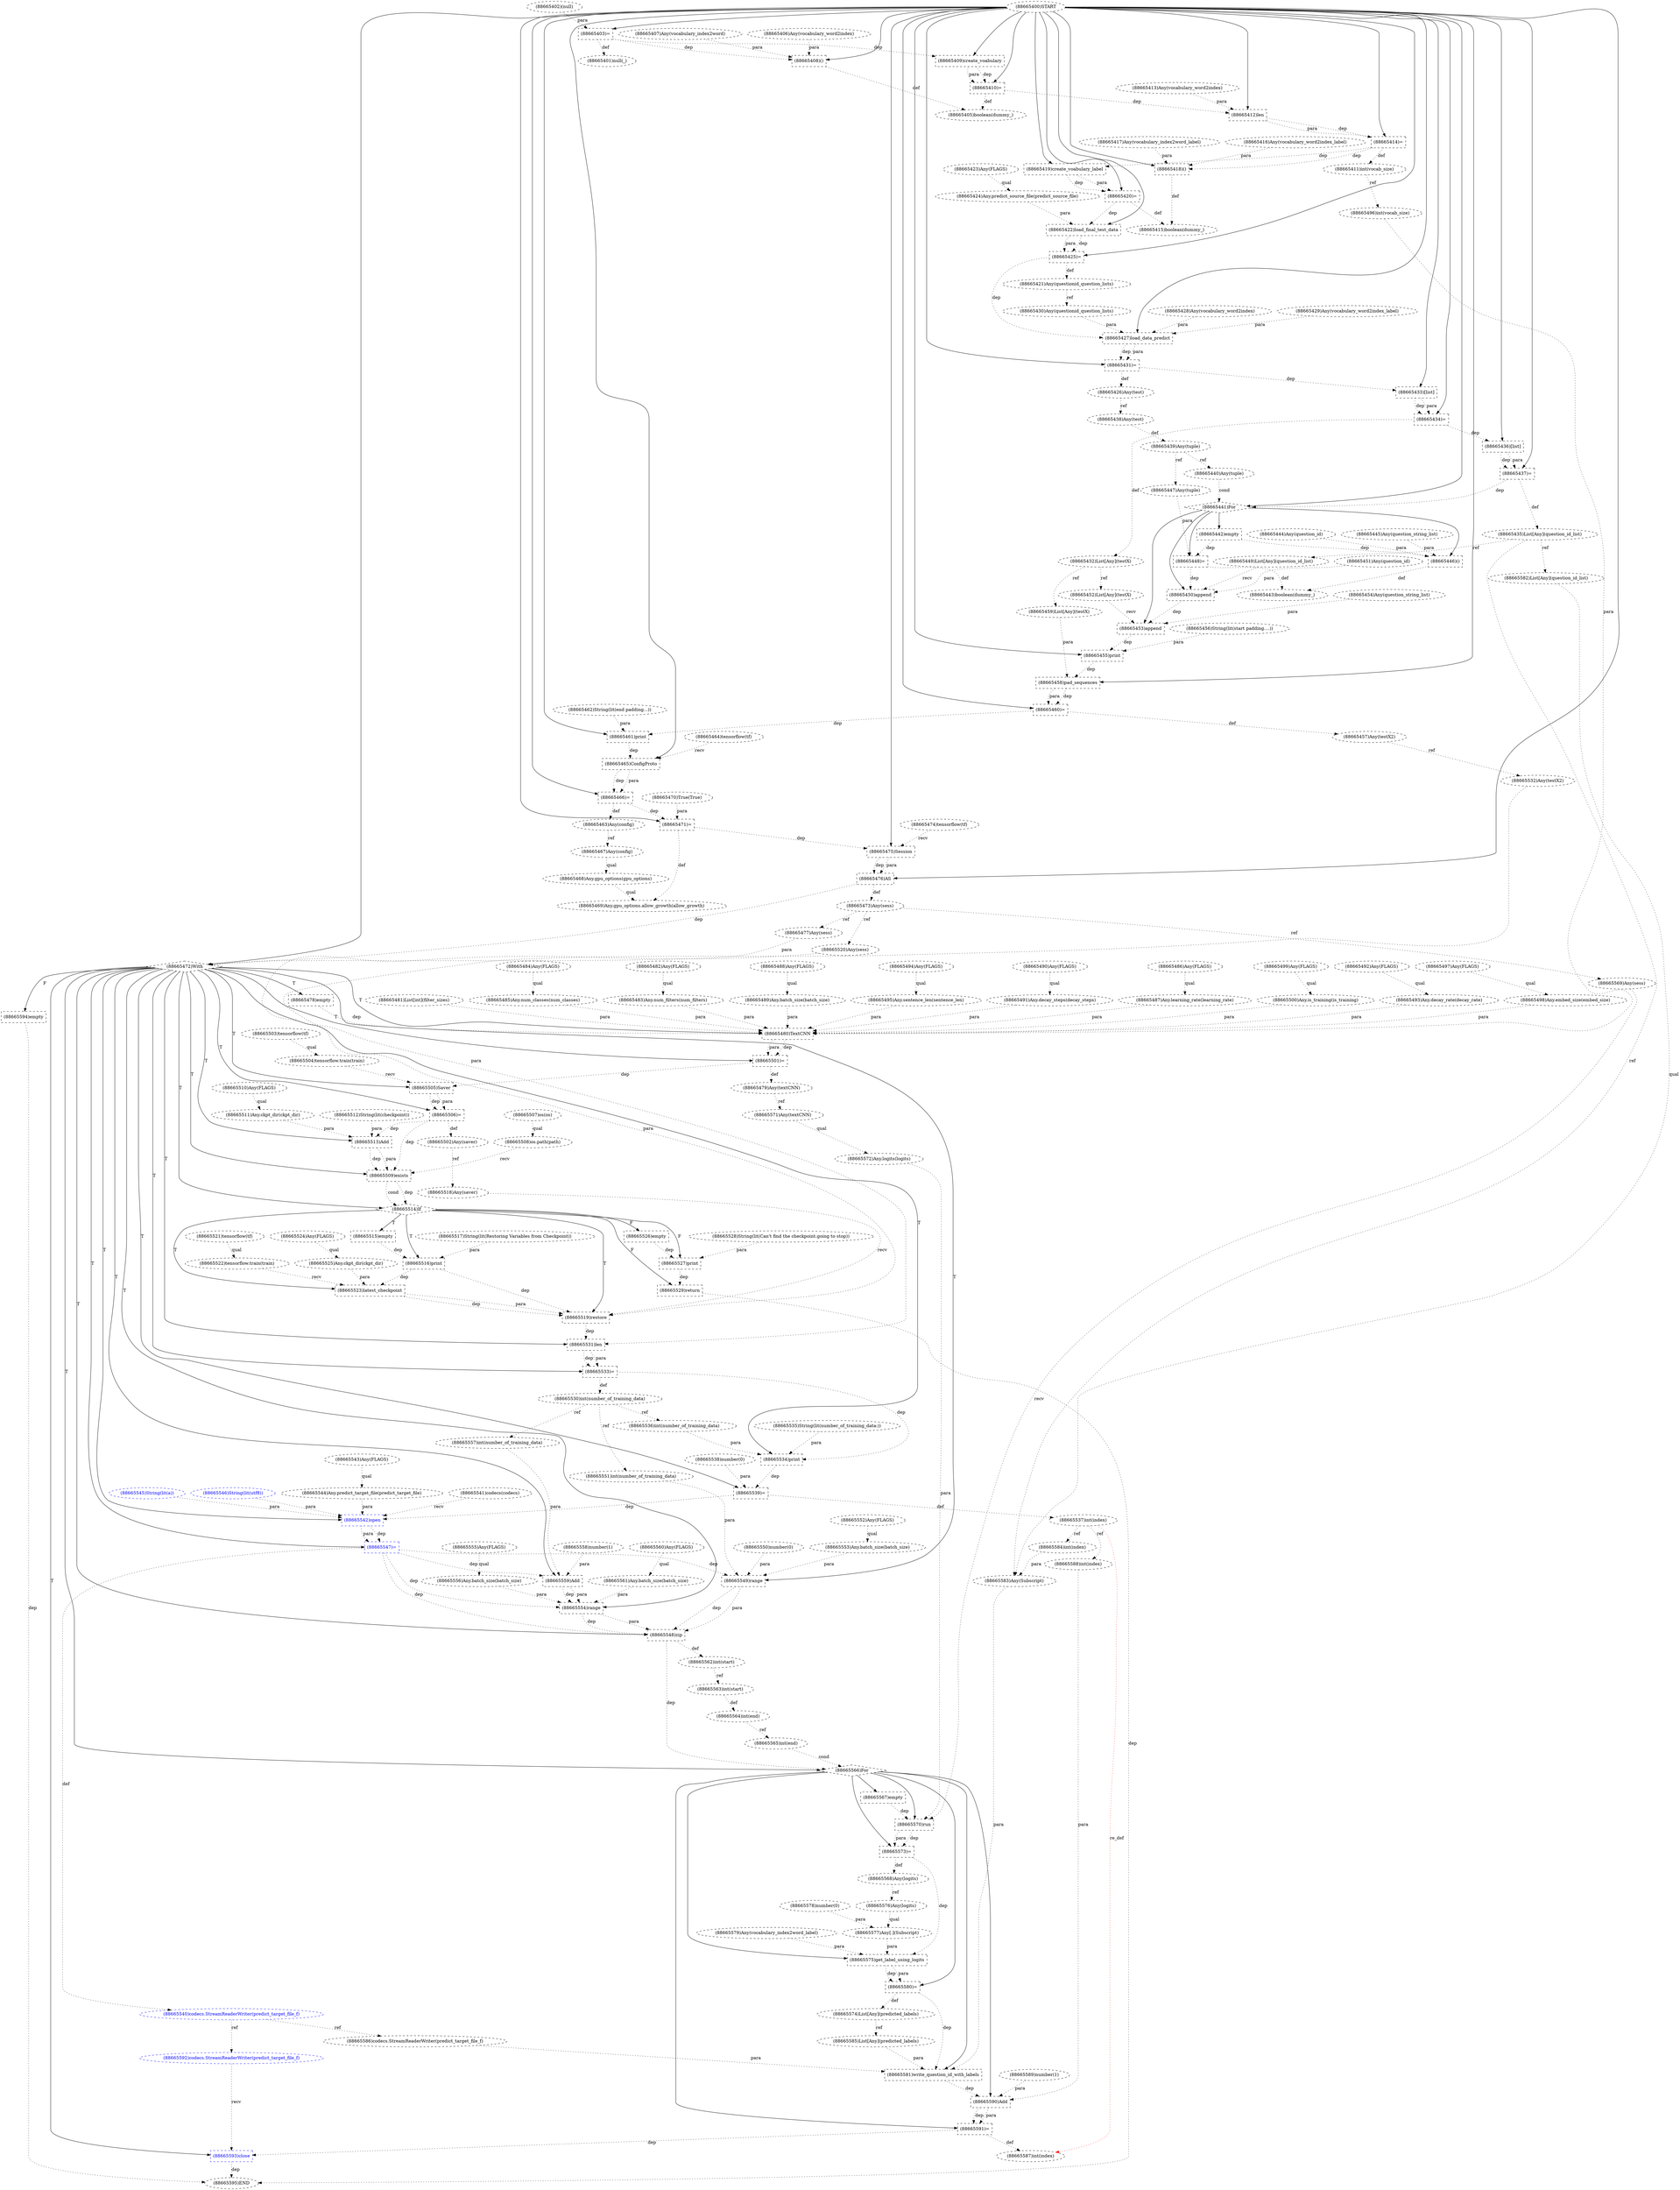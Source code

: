 digraph G {
1 [label="(88665409)create_voabulary" shape=box style=dashed]
2 [label="(88665454)Any(question_string_list)" shape=ellipse style=dashed]
3 [label="(88665591)=" shape=box style=dashed]
4 [label="(88665517)String(lit(Restoring Variables from Checkpoint))" shape=ellipse style=dashed]
5 [label="(88665433)[list]" shape=box style=dashed]
6 [label="(88665515)empty" shape=box style=dashed]
7 [label="(88665552)Any(FLAGS)" shape=ellipse style=dashed]
8 [label="(88665511)Any.ckpt_dir(ckpt_dir)" shape=ellipse style=dashed]
9 [label="(88665514)If" shape=diamond style=dashed]
10 [label="(88665457)Any(testX2)" shape=ellipse style=dashed]
11 [label="(88665540)codecs.StreamReaderWriter(predict_target_file_f)" shape=ellipse style=dashed color=blue fontcolor=blue]
12 [label="(88665476)AS" shape=box style=dashed]
13 [label="(88665505)Saver" shape=box style=dashed]
14 [label="(88665589)number(1)" shape=ellipse style=dashed]
15 [label="(88665572)Any.logits(logits)" shape=ellipse style=dashed]
16 [label="(88665452)List[Any](testX)" shape=ellipse style=dashed]
17 [label="(88665400)START" style=dashed]
18 [label="(88665440)Any(tuple)" shape=ellipse style=dashed]
19 [label="(88665426)Any(test)" shape=ellipse style=dashed]
20 [label="(88665413)Any(vocabulary_word2index)" shape=ellipse style=dashed]
21 [label="(88665427)load_data_predict" shape=box style=dashed]
22 [label="(88665574)List[Any](predicted_labels)" shape=ellipse style=dashed]
23 [label="(88665403)=" shape=box style=dashed]
24 [label="(88665546)String(lit(utf8))" shape=ellipse style=dashed color=blue fontcolor=blue]
25 [label="(88665581)write_question_id_with_labels" shape=box style=dashed]
26 [label="(88665495)Any.sentence_len(sentence_len)" shape=ellipse style=dashed]
27 [label="(88665432)List[Any](testX)" shape=ellipse style=dashed]
28 [label="(88665488)Any(FLAGS)" shape=ellipse style=dashed]
29 [label="(88665510)Any(FLAGS)" shape=ellipse style=dashed]
30 [label="(88665431)=" shape=box style=dashed]
31 [label="(88665456)String(lit(start padding....))" shape=ellipse style=dashed]
32 [label="(88665567)empty" shape=box style=dashed]
33 [label="(88665575)get_label_using_logits" shape=box style=dashed]
34 [label="(88665417)Any(vocabulary_index2word_label)" shape=ellipse style=dashed]
35 [label="(88665445)Any(question_string_list)" shape=ellipse style=dashed]
36 [label="(88665526)empty" shape=box style=dashed]
37 [label="(88665538)number(0)" shape=ellipse style=dashed]
38 [label="(88665557)int(number_of_training_data)" shape=ellipse style=dashed]
39 [label="(88665594)empty" shape=box style=dashed]
40 [label="(88665406)Any(vocabulary_word2index)" shape=ellipse style=dashed]
41 [label="(88665439)Any(tuple)" shape=ellipse style=dashed]
42 [label="(88665491)Any.decay_steps(decay_steps)" shape=ellipse style=dashed]
43 [label="(88665425)=" shape=box style=dashed]
44 [label="(88665487)Any.learning_rate(learning_rate)" shape=ellipse style=dashed]
45 [label="(88665430)Any(questionid_question_lists)" shape=ellipse style=dashed]
46 [label="(88665415)boolean(dummy_)" shape=ellipse style=dashed]
47 [label="(88665441)For" shape=diamond style=dashed]
48 [label="(88665500)Any.is_training(is_training)" shape=ellipse style=dashed]
49 [label="(88665585)List[Any](predicted_labels)" shape=ellipse style=dashed]
50 [label="(88665577)Any[.](Subscript)" shape=ellipse style=dashed]
51 [label="(88665443)boolean(dummy_)" shape=ellipse style=dashed]
52 [label="(88665471)=" shape=box style=dashed]
53 [label="(88665530)int(number_of_training_data)" shape=ellipse style=dashed]
54 [label="(88665444)Any(question_id)" shape=ellipse style=dashed]
55 [label="(88665595)END" style=dashed]
56 [label="(88665523)latest_checkpoint" shape=box style=dashed]
57 [label="(88665473)Any(sess)" shape=ellipse style=dashed]
58 [label="(88665472)With" shape=diamond style=dashed]
59 [label="(88665534)print" shape=box style=dashed]
60 [label="(88665559)Add" shape=box style=dashed]
61 [label="(88665590)Add" shape=box style=dashed]
62 [label="(88665424)Any.predict_source_file(predict_source_file)" shape=ellipse style=dashed]
63 [label="(88665420)=" shape=box style=dashed]
64 [label="(88665493)Any.decay_rate(decay_rate)" shape=ellipse style=dashed]
65 [label="(88665450)append" shape=box style=dashed]
66 [label="(88665438)Any(test)" shape=ellipse style=dashed]
67 [label="(88665480)TextCNN" shape=box style=dashed]
68 [label="(88665474)tensorflow(tf)" shape=ellipse style=dashed]
69 [label="(88665428)Any(vocabulary_word2index)" shape=ellipse style=dashed]
70 [label="(88665498)Any.embed_size(embed_size)" shape=ellipse style=dashed]
71 [label="(88665564)int(end)" shape=ellipse style=dashed]
72 [label="(88665401)null(_)" shape=ellipse style=dashed]
73 [label="(88665524)Any(FLAGS)" shape=ellipse style=dashed]
74 [label="(88665485)Any.num_classes(num_classes)" shape=ellipse style=dashed]
75 [label="(88665499)Any(FLAGS)" shape=ellipse style=dashed]
76 [label="(88665408)()" shape=box style=dashed]
77 [label="(88665469)Any.gpu_options.allow_growth(allow_growth)" shape=ellipse style=dashed]
78 [label="(88665418)()" shape=box style=dashed]
79 [label="(88665509)exists" shape=box style=dashed]
80 [label="(88665576)Any(logits)" shape=ellipse style=dashed]
81 [label="(88665569)Any(sess)" shape=ellipse style=dashed]
82 [label="(88665553)Any.batch_size(batch_size)" shape=ellipse style=dashed]
83 [label="(88665528)String(lit(Can't find the checkpoint.going to stop))" shape=ellipse style=dashed]
84 [label="(88665477)Any(sess)" shape=ellipse style=dashed]
85 [label="(88665412)len" shape=box style=dashed]
86 [label="(88665468)Any.gpu_options(gpu_options)" shape=ellipse style=dashed]
87 [label="(88665407)Any(vocabulary_index2word)" shape=ellipse style=dashed]
88 [label="(88665496)int(vocab_size)" shape=ellipse style=dashed]
89 [label="(88665529)return" shape=box style=dashed]
90 [label="(88665545)String(lit(a))" shape=ellipse style=dashed color=blue fontcolor=blue]
91 [label="(88665449)List[Any](question_id_list)" shape=ellipse style=dashed]
92 [label="(88665455)print" shape=box style=dashed]
93 [label="(88665516)print" shape=box style=dashed]
94 [label="(88665570)run" shape=box style=dashed]
95 [label="(88665525)Any.ckpt_dir(ckpt_dir)" shape=ellipse style=dashed]
96 [label="(88665411)int(vocab_size)" shape=ellipse style=dashed]
97 [label="(88665501)=" shape=box style=dashed]
98 [label="(88665460)=" shape=box style=dashed]
99 [label="(88665475)Session" shape=box style=dashed]
100 [label="(88665448)=" shape=box style=dashed]
101 [label="(88665465)ConfigProto" shape=box style=dashed]
102 [label="(88665453)append" shape=box style=dashed]
103 [label="(88665537)int(index)" shape=ellipse style=dashed]
104 [label="(88665484)Any(FLAGS)" shape=ellipse style=dashed]
105 [label="(88665503)tensorflow(tf)" shape=ellipse style=dashed]
106 [label="(88665539)=" shape=box style=dashed]
107 [label="(88665421)Any(questionid_question_lists)" shape=ellipse style=dashed]
108 [label="(88665558)number(1)" shape=ellipse style=dashed]
109 [label="(88665588)int(index)" shape=ellipse style=dashed]
110 [label="(88665582)List[Any](question_id_list)" shape=ellipse style=dashed]
111 [label="(88665494)Any(FLAGS)" shape=ellipse style=dashed]
112 [label="(88665520)Any(sess)" shape=ellipse style=dashed]
113 [label="(88665461)print" shape=box style=dashed]
114 [label="(88665416)Any(vocabulary_word2index_label)" shape=ellipse style=dashed]
115 [label="(88665522)tensorflow.train(train)" shape=ellipse style=dashed]
116 [label="(88665519)restore" shape=box style=dashed]
117 [label="(88665548)zip" shape=box style=dashed]
118 [label="(88665410)=" shape=box style=dashed]
119 [label="(88665483)Any.num_filters(num_filters)" shape=ellipse style=dashed]
120 [label="(88665584)int(index)" shape=ellipse style=dashed]
121 [label="(88665479)Any(textCNN)" shape=ellipse style=dashed]
122 [label="(88665512)String(lit(checkpoint))" shape=ellipse style=dashed]
123 [label="(88665583)Any(Subscript)" shape=ellipse style=dashed]
124 [label="(88665414)=" shape=box style=dashed]
125 [label="(88665566)For" shape=diamond style=dashed]
126 [label="(88665481)List[int](filter_sizes)" shape=ellipse style=dashed]
127 [label="(88665451)Any(question_id)" shape=ellipse style=dashed]
128 [label="(88665551)int(number_of_training_data)" shape=ellipse style=dashed]
129 [label="(88665435)List[Any](question_id_list)" shape=ellipse style=dashed]
130 [label="(88665518)Any(saver)" shape=ellipse style=dashed]
131 [label="(88665504)tensorflow.train(train)" shape=ellipse style=dashed]
132 [label="(88665402)(null)" shape=ellipse style=dashed]
133 [label="(88665478)empty" shape=box style=dashed]
134 [label="(88665561)Any.batch_size(batch_size)" shape=ellipse style=dashed]
135 [label="(88665560)Any(FLAGS)" shape=ellipse style=dashed]
136 [label="(88665587)int(index)" shape=ellipse style=dashed]
137 [label="(88665482)Any(FLAGS)" shape=ellipse style=dashed]
138 [label="(88665506)=" shape=box style=dashed]
139 [label="(88665489)Any.batch_size(batch_size)" shape=ellipse style=dashed]
140 [label="(88665555)Any(FLAGS)" shape=ellipse style=dashed]
141 [label="(88665532)Any(testX2)" shape=ellipse style=dashed]
142 [label="(88665543)Any(FLAGS)" shape=ellipse style=dashed]
143 [label="(88665470)True(True)" shape=ellipse style=dashed]
144 [label="(88665536)int(number_of_training_data)" shape=ellipse style=dashed]
145 [label="(88665446)()" shape=box style=dashed]
146 [label="(88665442)empty" shape=box style=dashed]
147 [label="(88665490)Any(FLAGS)" shape=ellipse style=dashed]
148 [label="(88665565)int(end)" shape=ellipse style=dashed]
149 [label="(88665497)Any(FLAGS)" shape=ellipse style=dashed]
150 [label="(88665554)range" shape=box style=dashed]
151 [label="(88665542)open" shape=box style=dashed color=blue fontcolor=blue]
152 [label="(88665579)Any(vocabulary_index2word_label)" shape=ellipse style=dashed]
153 [label="(88665527)print" shape=box style=dashed]
154 [label="(88665563)int(start)" shape=ellipse style=dashed]
155 [label="(88665550)number(0)" shape=ellipse style=dashed]
156 [label="(88665573)=" shape=box style=dashed]
157 [label="(88665436)[list]" shape=box style=dashed]
158 [label="(88665547)=" shape=box style=dashed color=blue fontcolor=blue]
159 [label="(88665593)close" shape=box style=dashed color=blue fontcolor=blue]
160 [label="(88665447)Any(tuple)" shape=ellipse style=dashed]
161 [label="(88665422)load_final_test_data" shape=box style=dashed]
162 [label="(88665459)List[Any](testX)" shape=ellipse style=dashed]
163 [label="(88665458)pad_sequences" shape=box style=dashed]
164 [label="(88665544)Any.predict_target_file(predict_target_file)" shape=ellipse style=dashed]
165 [label="(88665568)Any(logits)" shape=ellipse style=dashed]
166 [label="(88665502)Any(saver)" shape=ellipse style=dashed]
167 [label="(88665508)os.path(path)" shape=ellipse style=dashed]
168 [label="(88665531)len" shape=box style=dashed]
169 [label="(88665533)=" shape=box style=dashed]
170 [label="(88665541)codecs(codecs)" shape=ellipse style=dashed]
171 [label="(88665423)Any(FLAGS)" shape=ellipse style=dashed]
172 [label="(88665464)tensorflow(tf)" shape=ellipse style=dashed]
173 [label="(88665571)Any(textCNN)" shape=ellipse style=dashed]
174 [label="(88665419)create_voabulary_label" shape=box style=dashed]
175 [label="(88665434)=" shape=box style=dashed]
176 [label="(88665586)codecs.StreamReaderWriter(predict_target_file_f)" shape=ellipse style=dashed]
177 [label="(88665592)codecs.StreamReaderWriter(predict_target_file_f)" shape=ellipse style=dashed color=blue fontcolor=blue]
178 [label="(88665466)=" shape=box style=dashed]
179 [label="(88665513)Add" shape=box style=dashed]
180 [label="(88665580)=" shape=box style=dashed]
181 [label="(88665562)int(start)" shape=ellipse style=dashed]
182 [label="(88665405)boolean(dummy_)" shape=ellipse style=dashed]
183 [label="(88665467)Any(config)" shape=ellipse style=dashed]
184 [label="(88665578)number(0)" shape=ellipse style=dashed]
185 [label="(88665437)=" shape=box style=dashed]
186 [label="(88665429)Any(vocabulary_word2index_label)" shape=ellipse style=dashed]
187 [label="(88665492)Any(FLAGS)" shape=ellipse style=dashed]
188 [label="(88665521)tensorflow(tf)" shape=ellipse style=dashed]
189 [label="(88665556)Any.batch_size(batch_size)" shape=ellipse style=dashed]
190 [label="(88665462)String(lit(end padding...))" shape=ellipse style=dashed]
191 [label="(88665507)os(os)" shape=ellipse style=dashed]
192 [label="(88665549)range" shape=box style=dashed]
193 [label="(88665486)Any(FLAGS)" shape=ellipse style=dashed]
194 [label="(88665535)String(lit(number_of_training_data:))" shape=ellipse style=dashed]
195 [label="(88665463)Any(config)" shape=ellipse style=dashed]
17 -> 1 [label="" style=solid];
23 -> 1 [label="dep" style=dotted];
125 -> 3 [label="" style=solid];
61 -> 3 [label="dep" style=dotted];
61 -> 3 [label="para" style=dotted];
17 -> 5 [label="" style=solid];
30 -> 5 [label="dep" style=dotted];
9 -> 6 [label="T"];
29 -> 8 [label="qual" style=dotted];
58 -> 9 [label="T"];
79 -> 9 [label="dep" style=dotted];
79 -> 9 [label="cond" style=dotted];
98 -> 10 [label="def" style=dotted];
158 -> 11 [label="def" style=dotted];
17 -> 12 [label="" style=solid];
99 -> 12 [label="dep" style=dotted];
99 -> 12 [label="para" style=dotted];
58 -> 13 [label="T"];
131 -> 13 [label="recv" style=dotted];
97 -> 13 [label="dep" style=dotted];
173 -> 15 [label="qual" style=dotted];
27 -> 16 [label="ref" style=dotted];
41 -> 18 [label="ref" style=dotted];
30 -> 19 [label="def" style=dotted];
17 -> 21 [label="" style=solid];
69 -> 21 [label="para" style=dotted];
186 -> 21 [label="para" style=dotted];
45 -> 21 [label="para" style=dotted];
43 -> 21 [label="dep" style=dotted];
180 -> 22 [label="def" style=dotted];
17 -> 23 [label="" style=solid];
132 -> 23 [label="para" style=dotted];
125 -> 25 [label="" style=solid];
123 -> 25 [label="para" style=dotted];
49 -> 25 [label="para" style=dotted];
176 -> 25 [label="para" style=dotted];
180 -> 25 [label="dep" style=dotted];
111 -> 26 [label="qual" style=dotted];
175 -> 27 [label="def" style=dotted];
17 -> 30 [label="" style=solid];
21 -> 30 [label="dep" style=dotted];
21 -> 30 [label="para" style=dotted];
125 -> 32 [label="" style=solid];
125 -> 33 [label="" style=solid];
50 -> 33 [label="para" style=dotted];
152 -> 33 [label="para" style=dotted];
156 -> 33 [label="dep" style=dotted];
9 -> 36 [label="F"];
53 -> 38 [label="ref" style=dotted];
58 -> 39 [label="F"];
66 -> 41 [label="def" style=dotted];
147 -> 42 [label="qual" style=dotted];
17 -> 43 [label="" style=solid];
161 -> 43 [label="dep" style=dotted];
161 -> 43 [label="para" style=dotted];
193 -> 44 [label="qual" style=dotted];
107 -> 45 [label="ref" style=dotted];
78 -> 46 [label="def" style=dotted];
63 -> 46 [label="def" style=dotted];
17 -> 47 [label="" style=solid];
18 -> 47 [label="cond" style=dotted];
185 -> 47 [label="dep" style=dotted];
75 -> 48 [label="qual" style=dotted];
22 -> 49 [label="ref" style=dotted];
80 -> 50 [label="qual" style=dotted];
184 -> 50 [label="para" style=dotted];
145 -> 51 [label="def" style=dotted];
100 -> 51 [label="def" style=dotted];
17 -> 52 [label="" style=solid];
143 -> 52 [label="para" style=dotted];
178 -> 52 [label="dep" style=dotted];
169 -> 53 [label="def" style=dotted];
39 -> 55 [label="dep" style=dotted];
89 -> 55 [label="dep" style=dotted];
159 -> 55 [label="dep" style=dotted];
9 -> 56 [label="T"];
115 -> 56 [label="recv" style=dotted];
95 -> 56 [label="para" style=dotted];
93 -> 56 [label="dep" style=dotted];
12 -> 57 [label="def" style=dotted];
17 -> 58 [label="" style=solid];
12 -> 58 [label="dep" style=dotted];
84 -> 58 [label="para" style=dotted];
58 -> 59 [label="T"];
194 -> 59 [label="para" style=dotted];
144 -> 59 [label="para" style=dotted];
169 -> 59 [label="dep" style=dotted];
58 -> 60 [label="T"];
38 -> 60 [label="para" style=dotted];
108 -> 60 [label="para" style=dotted];
158 -> 60 [label="dep" style=dotted];
125 -> 61 [label="" style=solid];
109 -> 61 [label="para" style=dotted];
14 -> 61 [label="para" style=dotted];
25 -> 61 [label="dep" style=dotted];
171 -> 62 [label="qual" style=dotted];
17 -> 63 [label="" style=solid];
174 -> 63 [label="dep" style=dotted];
174 -> 63 [label="para" style=dotted];
187 -> 64 [label="qual" style=dotted];
47 -> 65 [label="" style=solid];
91 -> 65 [label="recv" style=dotted];
127 -> 65 [label="para" style=dotted];
100 -> 65 [label="dep" style=dotted];
19 -> 66 [label="ref" style=dotted];
58 -> 67 [label="T"];
126 -> 67 [label="para" style=dotted];
119 -> 67 [label="para" style=dotted];
74 -> 67 [label="para" style=dotted];
44 -> 67 [label="para" style=dotted];
139 -> 67 [label="para" style=dotted];
42 -> 67 [label="para" style=dotted];
64 -> 67 [label="para" style=dotted];
26 -> 67 [label="para" style=dotted];
88 -> 67 [label="para" style=dotted];
70 -> 67 [label="para" style=dotted];
48 -> 67 [label="para" style=dotted];
133 -> 67 [label="dep" style=dotted];
149 -> 70 [label="qual" style=dotted];
154 -> 71 [label="def" style=dotted];
23 -> 72 [label="def" style=dotted];
104 -> 74 [label="qual" style=dotted];
17 -> 76 [label="" style=solid];
40 -> 76 [label="para" style=dotted];
87 -> 76 [label="para" style=dotted];
23 -> 76 [label="dep" style=dotted];
86 -> 77 [label="qual" style=dotted];
52 -> 77 [label="def" style=dotted];
17 -> 78 [label="" style=solid];
114 -> 78 [label="para" style=dotted];
34 -> 78 [label="para" style=dotted];
124 -> 78 [label="dep" style=dotted];
58 -> 79 [label="T"];
167 -> 79 [label="recv" style=dotted];
179 -> 79 [label="dep" style=dotted];
179 -> 79 [label="para" style=dotted];
138 -> 79 [label="dep" style=dotted];
165 -> 80 [label="ref" style=dotted];
57 -> 81 [label="ref" style=dotted];
7 -> 82 [label="qual" style=dotted];
57 -> 84 [label="ref" style=dotted];
17 -> 85 [label="" style=solid];
20 -> 85 [label="para" style=dotted];
118 -> 85 [label="dep" style=dotted];
183 -> 86 [label="qual" style=dotted];
96 -> 88 [label="ref" style=dotted];
9 -> 89 [label="F"];
153 -> 89 [label="dep" style=dotted];
129 -> 91 [label="ref" style=dotted];
17 -> 92 [label="" style=solid];
31 -> 92 [label="para" style=dotted];
102 -> 92 [label="dep" style=dotted];
9 -> 93 [label="T"];
4 -> 93 [label="para" style=dotted];
6 -> 93 [label="dep" style=dotted];
125 -> 94 [label="" style=solid];
81 -> 94 [label="recv" style=dotted];
15 -> 94 [label="para" style=dotted];
32 -> 94 [label="dep" style=dotted];
73 -> 95 [label="qual" style=dotted];
124 -> 96 [label="def" style=dotted];
58 -> 97 [label="T"];
67 -> 97 [label="dep" style=dotted];
67 -> 97 [label="para" style=dotted];
17 -> 98 [label="" style=solid];
163 -> 98 [label="dep" style=dotted];
163 -> 98 [label="para" style=dotted];
17 -> 99 [label="" style=solid];
68 -> 99 [label="recv" style=dotted];
52 -> 99 [label="dep" style=dotted];
47 -> 100 [label="" style=solid];
160 -> 100 [label="para" style=dotted];
146 -> 100 [label="dep" style=dotted];
17 -> 101 [label="" style=solid];
172 -> 101 [label="recv" style=dotted];
113 -> 101 [label="dep" style=dotted];
47 -> 102 [label="" style=solid];
16 -> 102 [label="recv" style=dotted];
2 -> 102 [label="para" style=dotted];
65 -> 102 [label="dep" style=dotted];
106 -> 103 [label="def" style=dotted];
58 -> 106 [label="T"];
37 -> 106 [label="para" style=dotted];
59 -> 106 [label="dep" style=dotted];
43 -> 107 [label="def" style=dotted];
103 -> 109 [label="ref" style=dotted];
129 -> 110 [label="ref" style=dotted];
57 -> 112 [label="ref" style=dotted];
17 -> 113 [label="" style=solid];
190 -> 113 [label="para" style=dotted];
98 -> 113 [label="dep" style=dotted];
188 -> 115 [label="qual" style=dotted];
9 -> 116 [label="T"];
130 -> 116 [label="recv" style=dotted];
112 -> 116 [label="para" style=dotted];
56 -> 116 [label="dep" style=dotted];
56 -> 116 [label="para" style=dotted];
93 -> 116 [label="dep" style=dotted];
58 -> 117 [label="T"];
192 -> 117 [label="dep" style=dotted];
192 -> 117 [label="para" style=dotted];
150 -> 117 [label="dep" style=dotted];
150 -> 117 [label="para" style=dotted];
158 -> 117 [label="dep" style=dotted];
17 -> 118 [label="" style=solid];
1 -> 118 [label="dep" style=dotted];
1 -> 118 [label="para" style=dotted];
137 -> 119 [label="qual" style=dotted];
103 -> 120 [label="ref" style=dotted];
97 -> 121 [label="def" style=dotted];
110 -> 123 [label="qual" style=dotted];
120 -> 123 [label="para" style=dotted];
129 -> 123 [label="ref" style=dotted];
17 -> 124 [label="" style=solid];
85 -> 124 [label="dep" style=dotted];
85 -> 124 [label="para" style=dotted];
58 -> 125 [label="T"];
117 -> 125 [label="dep" style=dotted];
148 -> 125 [label="cond" style=dotted];
53 -> 128 [label="ref" style=dotted];
185 -> 129 [label="def" style=dotted];
166 -> 130 [label="ref" style=dotted];
105 -> 131 [label="qual" style=dotted];
58 -> 133 [label="T"];
135 -> 134 [label="qual" style=dotted];
3 -> 136 [label="def" style=dotted];
103 -> 136 [label="re_def" style=dotted color=red];
58 -> 138 [label="T"];
13 -> 138 [label="dep" style=dotted];
13 -> 138 [label="para" style=dotted];
28 -> 139 [label="qual" style=dotted];
10 -> 141 [label="ref" style=dotted];
53 -> 144 [label="ref" style=dotted];
47 -> 145 [label="" style=solid];
54 -> 145 [label="para" style=dotted];
35 -> 145 [label="para" style=dotted];
146 -> 145 [label="dep" style=dotted];
47 -> 146 [label="" style=solid];
71 -> 148 [label="ref" style=dotted];
58 -> 150 [label="T"];
189 -> 150 [label="para" style=dotted];
60 -> 150 [label="dep" style=dotted];
60 -> 150 [label="para" style=dotted];
134 -> 150 [label="para" style=dotted];
158 -> 150 [label="dep" style=dotted];
58 -> 151 [label="T"];
170 -> 151 [label="recv" style=dotted];
164 -> 151 [label="para" style=dotted];
90 -> 151 [label="para" style=dotted];
24 -> 151 [label="para" style=dotted];
106 -> 151 [label="dep" style=dotted];
9 -> 153 [label="F"];
83 -> 153 [label="para" style=dotted];
36 -> 153 [label="dep" style=dotted];
181 -> 154 [label="ref" style=dotted];
125 -> 156 [label="" style=solid];
94 -> 156 [label="dep" style=dotted];
94 -> 156 [label="para" style=dotted];
17 -> 157 [label="" style=solid];
175 -> 157 [label="dep" style=dotted];
58 -> 158 [label="T"];
151 -> 158 [label="dep" style=dotted];
151 -> 158 [label="para" style=dotted];
58 -> 159 [label="T"];
177 -> 159 [label="recv" style=dotted];
3 -> 159 [label="dep" style=dotted];
41 -> 160 [label="ref" style=dotted];
17 -> 161 [label="" style=solid];
62 -> 161 [label="para" style=dotted];
63 -> 161 [label="dep" style=dotted];
27 -> 162 [label="ref" style=dotted];
17 -> 163 [label="" style=solid];
162 -> 163 [label="para" style=dotted];
92 -> 163 [label="dep" style=dotted];
142 -> 164 [label="qual" style=dotted];
156 -> 165 [label="def" style=dotted];
138 -> 166 [label="def" style=dotted];
191 -> 167 [label="qual" style=dotted];
58 -> 168 [label="T"];
141 -> 168 [label="para" style=dotted];
116 -> 168 [label="dep" style=dotted];
58 -> 169 [label="T"];
168 -> 169 [label="dep" style=dotted];
168 -> 169 [label="para" style=dotted];
121 -> 173 [label="ref" style=dotted];
17 -> 174 [label="" style=solid];
124 -> 174 [label="dep" style=dotted];
17 -> 175 [label="" style=solid];
5 -> 175 [label="dep" style=dotted];
5 -> 175 [label="para" style=dotted];
11 -> 176 [label="ref" style=dotted];
11 -> 177 [label="ref" style=dotted];
17 -> 178 [label="" style=solid];
101 -> 178 [label="dep" style=dotted];
101 -> 178 [label="para" style=dotted];
58 -> 179 [label="T"];
8 -> 179 [label="para" style=dotted];
122 -> 179 [label="para" style=dotted];
138 -> 179 [label="dep" style=dotted];
125 -> 180 [label="" style=solid];
33 -> 180 [label="dep" style=dotted];
33 -> 180 [label="para" style=dotted];
117 -> 181 [label="def" style=dotted];
76 -> 182 [label="def" style=dotted];
118 -> 182 [label="def" style=dotted];
195 -> 183 [label="ref" style=dotted];
17 -> 185 [label="" style=solid];
157 -> 185 [label="dep" style=dotted];
157 -> 185 [label="para" style=dotted];
140 -> 189 [label="qual" style=dotted];
58 -> 192 [label="T"];
155 -> 192 [label="para" style=dotted];
128 -> 192 [label="para" style=dotted];
82 -> 192 [label="para" style=dotted];
158 -> 192 [label="dep" style=dotted];
178 -> 195 [label="def" style=dotted];
}
